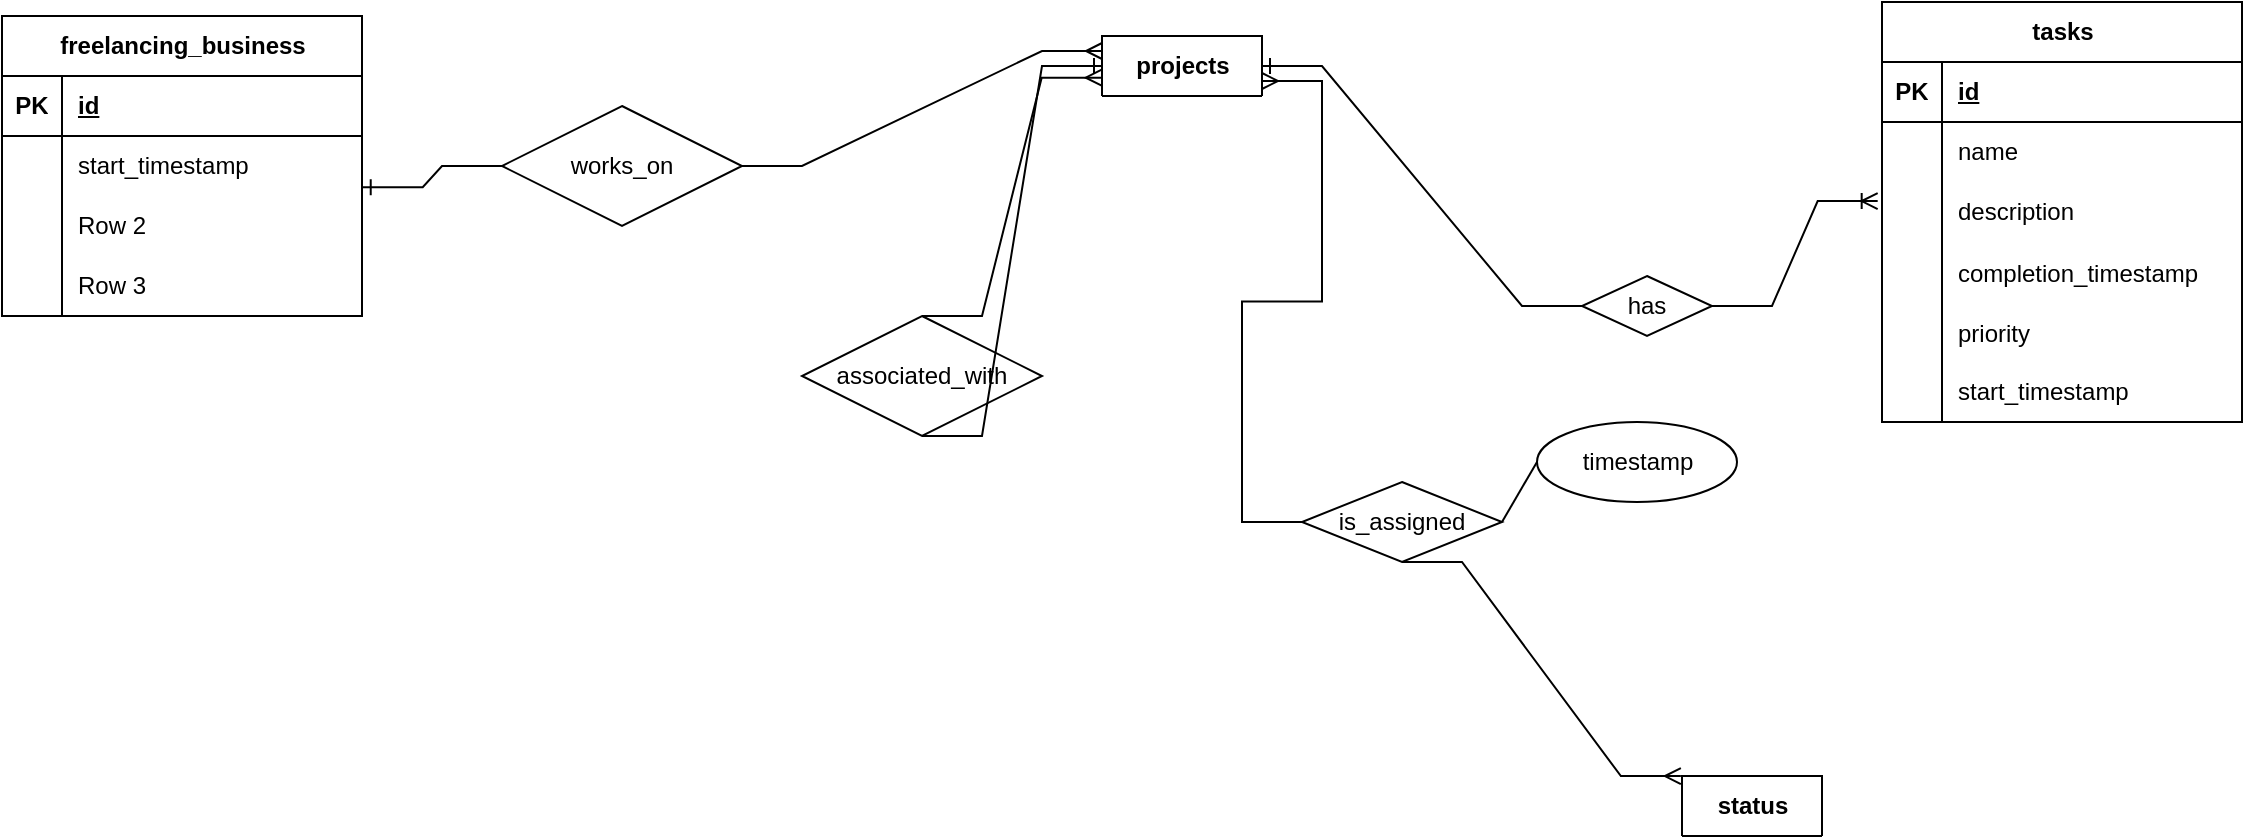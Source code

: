 <mxfile version="24.4.0" type="github">
  <diagram name="Page-1" id="avrD_yOwTQmy9O6q0Dgw">
    <mxGraphModel dx="1446" dy="400" grid="1" gridSize="10" guides="1" tooltips="1" connect="1" arrows="1" fold="1" page="1" pageScale="1" pageWidth="850" pageHeight="1100" background="none" math="0" shadow="0">
      <root>
        <mxCell id="0" />
        <mxCell id="1" parent="0" />
        <mxCell id="9RLs-IRjbyCC4SIaiwNA-2" value="projects" style="shape=table;startSize=30;container=1;collapsible=1;childLayout=tableLayout;fixedRows=1;rowLines=0;fontStyle=1;align=center;resizeLast=1;html=1;" parent="1" vertex="1" collapsed="1">
          <mxGeometry x="170" y="40" width="80" height="30" as="geometry">
            <mxRectangle x="170" y="40" width="180" height="420" as="alternateBounds" />
          </mxGeometry>
        </mxCell>
        <mxCell id="9RLs-IRjbyCC4SIaiwNA-3" value="" style="shape=tableRow;horizontal=0;startSize=0;swimlaneHead=0;swimlaneBody=0;fillColor=none;collapsible=0;dropTarget=0;points=[[0,0.5],[1,0.5]];portConstraint=eastwest;top=0;left=0;right=0;bottom=1;" parent="9RLs-IRjbyCC4SIaiwNA-2" vertex="1">
          <mxGeometry y="30" width="180" height="30" as="geometry" />
        </mxCell>
        <mxCell id="9RLs-IRjbyCC4SIaiwNA-4" value="PK" style="shape=partialRectangle;connectable=0;fillColor=none;top=0;left=0;bottom=0;right=0;fontStyle=1;overflow=hidden;whiteSpace=wrap;html=1;" parent="9RLs-IRjbyCC4SIaiwNA-3" vertex="1">
          <mxGeometry width="30" height="30" as="geometry">
            <mxRectangle width="30" height="30" as="alternateBounds" />
          </mxGeometry>
        </mxCell>
        <mxCell id="9RLs-IRjbyCC4SIaiwNA-5" value="id" style="shape=partialRectangle;connectable=0;fillColor=none;top=0;left=0;bottom=0;right=0;align=left;spacingLeft=6;fontStyle=5;overflow=hidden;whiteSpace=wrap;html=1;" parent="9RLs-IRjbyCC4SIaiwNA-3" vertex="1">
          <mxGeometry x="30" width="150" height="30" as="geometry">
            <mxRectangle width="150" height="30" as="alternateBounds" />
          </mxGeometry>
        </mxCell>
        <mxCell id="9RLs-IRjbyCC4SIaiwNA-6" value="" style="shape=tableRow;horizontal=0;startSize=0;swimlaneHead=0;swimlaneBody=0;fillColor=none;collapsible=0;dropTarget=0;points=[[0,0.5],[1,0.5]];portConstraint=eastwest;top=0;left=0;right=0;bottom=0;" parent="9RLs-IRjbyCC4SIaiwNA-2" vertex="1">
          <mxGeometry y="60" width="180" height="30" as="geometry" />
        </mxCell>
        <mxCell id="9RLs-IRjbyCC4SIaiwNA-7" value="" style="shape=partialRectangle;connectable=0;fillColor=none;top=0;left=0;bottom=0;right=0;editable=1;overflow=hidden;whiteSpace=wrap;html=1;" parent="9RLs-IRjbyCC4SIaiwNA-6" vertex="1">
          <mxGeometry width="30" height="30" as="geometry">
            <mxRectangle width="30" height="30" as="alternateBounds" />
          </mxGeometry>
        </mxCell>
        <mxCell id="9RLs-IRjbyCC4SIaiwNA-8" value="name" style="shape=partialRectangle;connectable=0;fillColor=none;top=0;left=0;bottom=0;right=0;align=left;spacingLeft=6;overflow=hidden;whiteSpace=wrap;html=1;" parent="9RLs-IRjbyCC4SIaiwNA-6" vertex="1">
          <mxGeometry x="30" width="150" height="30" as="geometry">
            <mxRectangle width="150" height="30" as="alternateBounds" />
          </mxGeometry>
        </mxCell>
        <mxCell id="9RLs-IRjbyCC4SIaiwNA-9" value="" style="shape=tableRow;horizontal=0;startSize=0;swimlaneHead=0;swimlaneBody=0;fillColor=none;collapsible=0;dropTarget=0;points=[[0,0.5],[1,0.5]];portConstraint=eastwest;top=0;left=0;right=0;bottom=0;" parent="9RLs-IRjbyCC4SIaiwNA-2" vertex="1">
          <mxGeometry y="90" width="180" height="30" as="geometry" />
        </mxCell>
        <mxCell id="9RLs-IRjbyCC4SIaiwNA-10" value="" style="shape=partialRectangle;connectable=0;fillColor=none;top=0;left=0;bottom=0;right=0;editable=1;overflow=hidden;whiteSpace=wrap;html=1;" parent="9RLs-IRjbyCC4SIaiwNA-9" vertex="1">
          <mxGeometry width="30" height="30" as="geometry">
            <mxRectangle width="30" height="30" as="alternateBounds" />
          </mxGeometry>
        </mxCell>
        <mxCell id="9RLs-IRjbyCC4SIaiwNA-11" value="start_timestamp" style="shape=partialRectangle;connectable=0;fillColor=none;top=0;left=0;bottom=0;right=0;align=left;spacingLeft=6;overflow=hidden;whiteSpace=wrap;html=1;" parent="9RLs-IRjbyCC4SIaiwNA-9" vertex="1">
          <mxGeometry x="30" width="150" height="30" as="geometry">
            <mxRectangle width="150" height="30" as="alternateBounds" />
          </mxGeometry>
        </mxCell>
        <mxCell id="9RLs-IRjbyCC4SIaiwNA-12" value="" style="shape=tableRow;horizontal=0;startSize=0;swimlaneHead=0;swimlaneBody=0;fillColor=none;collapsible=0;dropTarget=0;points=[[0,0.5],[1,0.5]];portConstraint=eastwest;top=0;left=0;right=0;bottom=0;" parent="9RLs-IRjbyCC4SIaiwNA-2" vertex="1">
          <mxGeometry y="120" width="180" height="30" as="geometry" />
        </mxCell>
        <mxCell id="9RLs-IRjbyCC4SIaiwNA-13" value="" style="shape=partialRectangle;connectable=0;fillColor=none;top=0;left=0;bottom=0;right=0;editable=1;overflow=hidden;whiteSpace=wrap;html=1;" parent="9RLs-IRjbyCC4SIaiwNA-12" vertex="1">
          <mxGeometry width="30" height="30" as="geometry">
            <mxRectangle width="30" height="30" as="alternateBounds" />
          </mxGeometry>
        </mxCell>
        <mxCell id="9RLs-IRjbyCC4SIaiwNA-14" value="complete_timestamp" style="shape=partialRectangle;connectable=0;fillColor=none;top=0;left=0;bottom=0;right=0;align=left;spacingLeft=6;overflow=hidden;whiteSpace=wrap;html=1;" parent="9RLs-IRjbyCC4SIaiwNA-12" vertex="1">
          <mxGeometry x="30" width="150" height="30" as="geometry">
            <mxRectangle width="150" height="30" as="alternateBounds" />
          </mxGeometry>
        </mxCell>
        <mxCell id="9RLs-IRjbyCC4SIaiwNA-30" value="" style="shape=tableRow;horizontal=0;startSize=0;swimlaneHead=0;swimlaneBody=0;fillColor=none;collapsible=0;dropTarget=0;points=[[0,0.5],[1,0.5]];portConstraint=eastwest;top=0;left=0;right=0;bottom=0;" parent="9RLs-IRjbyCC4SIaiwNA-2" vertex="1">
          <mxGeometry y="150" width="180" height="30" as="geometry" />
        </mxCell>
        <mxCell id="9RLs-IRjbyCC4SIaiwNA-31" value="" style="shape=partialRectangle;connectable=0;fillColor=none;top=0;left=0;bottom=0;right=0;editable=1;overflow=hidden;" parent="9RLs-IRjbyCC4SIaiwNA-30" vertex="1">
          <mxGeometry width="30" height="30" as="geometry">
            <mxRectangle width="30" height="30" as="alternateBounds" />
          </mxGeometry>
        </mxCell>
        <mxCell id="9RLs-IRjbyCC4SIaiwNA-32" value="priority" style="shape=partialRectangle;connectable=0;fillColor=none;top=0;left=0;bottom=0;right=0;align=left;spacingLeft=6;overflow=hidden;" parent="9RLs-IRjbyCC4SIaiwNA-30" vertex="1">
          <mxGeometry x="30" width="150" height="30" as="geometry">
            <mxRectangle width="150" height="30" as="alternateBounds" />
          </mxGeometry>
        </mxCell>
        <mxCell id="9RLs-IRjbyCC4SIaiwNA-35" value="" style="shape=tableRow;horizontal=0;startSize=0;swimlaneHead=0;swimlaneBody=0;fillColor=none;collapsible=0;dropTarget=0;points=[[0,0.5],[1,0.5]];portConstraint=eastwest;top=0;left=0;right=0;bottom=0;" parent="9RLs-IRjbyCC4SIaiwNA-2" vertex="1">
          <mxGeometry y="180" width="180" height="30" as="geometry" />
        </mxCell>
        <mxCell id="9RLs-IRjbyCC4SIaiwNA-36" value="" style="shape=partialRectangle;connectable=0;fillColor=none;top=0;left=0;bottom=0;right=0;editable=1;overflow=hidden;" parent="9RLs-IRjbyCC4SIaiwNA-35" vertex="1">
          <mxGeometry width="30" height="30" as="geometry">
            <mxRectangle width="30" height="30" as="alternateBounds" />
          </mxGeometry>
        </mxCell>
        <mxCell id="9RLs-IRjbyCC4SIaiwNA-37" value="projected_man_hours" style="shape=partialRectangle;connectable=0;fillColor=none;top=0;left=0;bottom=0;right=0;align=left;spacingLeft=6;overflow=hidden;" parent="9RLs-IRjbyCC4SIaiwNA-35" vertex="1">
          <mxGeometry x="30" width="150" height="30" as="geometry">
            <mxRectangle width="150" height="30" as="alternateBounds" />
          </mxGeometry>
        </mxCell>
        <mxCell id="9RLs-IRjbyCC4SIaiwNA-42" value="" style="shape=tableRow;horizontal=0;startSize=0;swimlaneHead=0;swimlaneBody=0;fillColor=none;collapsible=0;dropTarget=0;points=[[0,0.5],[1,0.5]];portConstraint=eastwest;top=0;left=0;right=0;bottom=0;" parent="9RLs-IRjbyCC4SIaiwNA-2" vertex="1">
          <mxGeometry y="210" width="180" height="30" as="geometry" />
        </mxCell>
        <mxCell id="9RLs-IRjbyCC4SIaiwNA-43" value="" style="shape=partialRectangle;connectable=0;fillColor=none;top=0;left=0;bottom=0;right=0;editable=1;overflow=hidden;" parent="9RLs-IRjbyCC4SIaiwNA-42" vertex="1">
          <mxGeometry width="30" height="30" as="geometry">
            <mxRectangle width="30" height="30" as="alternateBounds" />
          </mxGeometry>
        </mxCell>
        <mxCell id="9RLs-IRjbyCC4SIaiwNA-44" value="actual_man_hours" style="shape=partialRectangle;connectable=0;fillColor=none;top=0;left=0;bottom=0;right=0;align=left;spacingLeft=6;overflow=hidden;" parent="9RLs-IRjbyCC4SIaiwNA-42" vertex="1">
          <mxGeometry x="30" width="150" height="30" as="geometry">
            <mxRectangle width="150" height="30" as="alternateBounds" />
          </mxGeometry>
        </mxCell>
        <mxCell id="9RLs-IRjbyCC4SIaiwNA-45" value="" style="shape=tableRow;horizontal=0;startSize=0;swimlaneHead=0;swimlaneBody=0;fillColor=none;collapsible=0;dropTarget=0;points=[[0,0.5],[1,0.5]];portConstraint=eastwest;top=0;left=0;right=0;bottom=0;" parent="9RLs-IRjbyCC4SIaiwNA-2" vertex="1">
          <mxGeometry y="240" width="180" height="30" as="geometry" />
        </mxCell>
        <mxCell id="9RLs-IRjbyCC4SIaiwNA-46" value="" style="shape=partialRectangle;connectable=0;fillColor=none;top=0;left=0;bottom=0;right=0;editable=1;overflow=hidden;" parent="9RLs-IRjbyCC4SIaiwNA-45" vertex="1">
          <mxGeometry width="30" height="30" as="geometry">
            <mxRectangle width="30" height="30" as="alternateBounds" />
          </mxGeometry>
        </mxCell>
        <mxCell id="9RLs-IRjbyCC4SIaiwNA-47" value="background" style="shape=partialRectangle;connectable=0;fillColor=none;top=0;left=0;bottom=0;right=0;align=left;spacingLeft=6;overflow=hidden;" parent="9RLs-IRjbyCC4SIaiwNA-45" vertex="1">
          <mxGeometry x="30" width="150" height="30" as="geometry">
            <mxRectangle width="150" height="30" as="alternateBounds" />
          </mxGeometry>
        </mxCell>
        <mxCell id="9RLs-IRjbyCC4SIaiwNA-48" value="" style="shape=tableRow;horizontal=0;startSize=0;swimlaneHead=0;swimlaneBody=0;fillColor=none;collapsible=0;dropTarget=0;points=[[0,0.5],[1,0.5]];portConstraint=eastwest;top=0;left=0;right=0;bottom=0;" parent="9RLs-IRjbyCC4SIaiwNA-2" vertex="1">
          <mxGeometry y="270" width="180" height="30" as="geometry" />
        </mxCell>
        <mxCell id="9RLs-IRjbyCC4SIaiwNA-49" value="" style="shape=partialRectangle;connectable=0;fillColor=none;top=0;left=0;bottom=0;right=0;editable=1;overflow=hidden;" parent="9RLs-IRjbyCC4SIaiwNA-48" vertex="1">
          <mxGeometry width="30" height="30" as="geometry">
            <mxRectangle width="30" height="30" as="alternateBounds" />
          </mxGeometry>
        </mxCell>
        <mxCell id="9RLs-IRjbyCC4SIaiwNA-50" value="deliverables" style="shape=partialRectangle;connectable=0;fillColor=none;top=0;left=0;bottom=0;right=0;align=left;spacingLeft=6;overflow=hidden;" parent="9RLs-IRjbyCC4SIaiwNA-48" vertex="1">
          <mxGeometry x="30" width="150" height="30" as="geometry">
            <mxRectangle width="150" height="30" as="alternateBounds" />
          </mxGeometry>
        </mxCell>
        <mxCell id="9RLs-IRjbyCC4SIaiwNA-53" value="" style="shape=tableRow;horizontal=0;startSize=0;swimlaneHead=0;swimlaneBody=0;fillColor=none;collapsible=0;dropTarget=0;points=[[0,0.5],[1,0.5]];portConstraint=eastwest;top=0;left=0;right=0;bottom=0;" parent="9RLs-IRjbyCC4SIaiwNA-2" vertex="1">
          <mxGeometry y="300" width="180" height="30" as="geometry" />
        </mxCell>
        <mxCell id="9RLs-IRjbyCC4SIaiwNA-54" value="" style="shape=partialRectangle;connectable=0;fillColor=none;top=0;left=0;bottom=0;right=0;editable=1;overflow=hidden;" parent="9RLs-IRjbyCC4SIaiwNA-53" vertex="1">
          <mxGeometry width="30" height="30" as="geometry">
            <mxRectangle width="30" height="30" as="alternateBounds" />
          </mxGeometry>
        </mxCell>
        <mxCell id="9RLs-IRjbyCC4SIaiwNA-55" value="github_repository (MV)" style="shape=partialRectangle;connectable=0;fillColor=none;top=0;left=0;bottom=0;right=0;align=left;spacingLeft=6;overflow=hidden;" parent="9RLs-IRjbyCC4SIaiwNA-53" vertex="1">
          <mxGeometry x="30" width="150" height="30" as="geometry">
            <mxRectangle width="150" height="30" as="alternateBounds" />
          </mxGeometry>
        </mxCell>
        <mxCell id="6R7jLB4zL_vwGhcqKwxV-12" value="" style="shape=tableRow;horizontal=0;startSize=0;swimlaneHead=0;swimlaneBody=0;fillColor=none;collapsible=0;dropTarget=0;points=[[0,0.5],[1,0.5]];portConstraint=eastwest;top=0;left=0;right=0;bottom=0;" vertex="1" parent="9RLs-IRjbyCC4SIaiwNA-2">
          <mxGeometry y="330" width="180" height="30" as="geometry" />
        </mxCell>
        <mxCell id="6R7jLB4zL_vwGhcqKwxV-13" value="" style="shape=partialRectangle;connectable=0;fillColor=none;top=0;left=0;bottom=0;right=0;editable=1;overflow=hidden;" vertex="1" parent="6R7jLB4zL_vwGhcqKwxV-12">
          <mxGeometry width="30" height="30" as="geometry">
            <mxRectangle width="30" height="30" as="alternateBounds" />
          </mxGeometry>
        </mxCell>
        <mxCell id="6R7jLB4zL_vwGhcqKwxV-14" value="important_note" style="shape=partialRectangle;connectable=0;fillColor=none;top=0;left=0;bottom=0;right=0;align=left;spacingLeft=6;overflow=hidden;" vertex="1" parent="6R7jLB4zL_vwGhcqKwxV-12">
          <mxGeometry x="30" width="150" height="30" as="geometry">
            <mxRectangle width="150" height="30" as="alternateBounds" />
          </mxGeometry>
        </mxCell>
        <mxCell id="6R7jLB4zL_vwGhcqKwxV-9" value="" style="shape=tableRow;horizontal=0;startSize=0;swimlaneHead=0;swimlaneBody=0;fillColor=none;collapsible=0;dropTarget=0;points=[[0,0.5],[1,0.5]];portConstraint=eastwest;top=0;left=0;right=0;bottom=0;" vertex="1" parent="9RLs-IRjbyCC4SIaiwNA-2">
          <mxGeometry y="360" width="180" height="30" as="geometry" />
        </mxCell>
        <mxCell id="6R7jLB4zL_vwGhcqKwxV-10" value="" style="shape=partialRectangle;connectable=0;fillColor=none;top=0;left=0;bottom=0;right=0;editable=1;overflow=hidden;" vertex="1" parent="6R7jLB4zL_vwGhcqKwxV-9">
          <mxGeometry width="30" height="30" as="geometry">
            <mxRectangle width="30" height="30" as="alternateBounds" />
          </mxGeometry>
        </mxCell>
        <mxCell id="6R7jLB4zL_vwGhcqKwxV-11" value="data_location" style="shape=partialRectangle;connectable=0;fillColor=none;top=0;left=0;bottom=0;right=0;align=left;spacingLeft=6;overflow=hidden;" vertex="1" parent="6R7jLB4zL_vwGhcqKwxV-9">
          <mxGeometry x="30" width="150" height="30" as="geometry">
            <mxRectangle width="150" height="30" as="alternateBounds" />
          </mxGeometry>
        </mxCell>
        <mxCell id="6R7jLB4zL_vwGhcqKwxV-2" value="" style="shape=tableRow;horizontal=0;startSize=0;swimlaneHead=0;swimlaneBody=0;fillColor=none;collapsible=0;dropTarget=0;points=[[0,0.5],[1,0.5]];portConstraint=eastwest;top=0;left=0;right=0;bottom=0;" vertex="1" parent="9RLs-IRjbyCC4SIaiwNA-2">
          <mxGeometry y="390" width="180" height="30" as="geometry" />
        </mxCell>
        <mxCell id="6R7jLB4zL_vwGhcqKwxV-3" value="" style="shape=partialRectangle;connectable=0;fillColor=none;top=0;left=0;bottom=0;right=0;editable=1;overflow=hidden;" vertex="1" parent="6R7jLB4zL_vwGhcqKwxV-2">
          <mxGeometry width="30" height="30" as="geometry">
            <mxRectangle width="30" height="30" as="alternateBounds" />
          </mxGeometry>
        </mxCell>
        <mxCell id="6R7jLB4zL_vwGhcqKwxV-4" value="contract" style="shape=partialRectangle;connectable=0;fillColor=none;top=0;left=0;bottom=0;right=0;align=left;spacingLeft=6;overflow=hidden;" vertex="1" parent="6R7jLB4zL_vwGhcqKwxV-2">
          <mxGeometry x="30" width="150" height="30" as="geometry">
            <mxRectangle width="150" height="30" as="alternateBounds" />
          </mxGeometry>
        </mxCell>
        <mxCell id="9RLs-IRjbyCC4SIaiwNA-82" value="" style="edgeStyle=entityRelationEdgeStyle;fontSize=12;html=1;endArrow=ERoneToMany;rounded=0;entryX=-0.012;entryY=0.317;entryDx=0;entryDy=0;entryPerimeter=0;exitX=1;exitY=0.5;exitDx=0;exitDy=0;" parent="1" source="9RLs-IRjbyCC4SIaiwNA-84" target="9RLs-IRjbyCC4SIaiwNA-76" edge="1">
          <mxGeometry width="100" height="100" relative="1" as="geometry">
            <mxPoint x="430" y="170" as="sourcePoint" />
            <mxPoint x="410" y="210" as="targetPoint" />
          </mxGeometry>
        </mxCell>
        <mxCell id="9RLs-IRjbyCC4SIaiwNA-84" value="has" style="shape=rhombus;perimeter=rhombusPerimeter;whiteSpace=wrap;html=1;align=center;" parent="1" vertex="1">
          <mxGeometry x="410" y="160" width="65" height="30" as="geometry" />
        </mxCell>
        <mxCell id="9RLs-IRjbyCC4SIaiwNA-86" value="" style="edgeStyle=entityRelationEdgeStyle;fontSize=12;html=1;endArrow=ERone;endFill=1;rounded=0;exitX=0;exitY=0.5;exitDx=0;exitDy=0;entryX=1;entryY=0.5;entryDx=0;entryDy=0;" parent="1" source="9RLs-IRjbyCC4SIaiwNA-84" target="9RLs-IRjbyCC4SIaiwNA-2" edge="1">
          <mxGeometry width="100" height="100" relative="1" as="geometry">
            <mxPoint x="220" y="290" as="sourcePoint" />
            <mxPoint x="320" y="190" as="targetPoint" />
          </mxGeometry>
        </mxCell>
        <mxCell id="6R7jLB4zL_vwGhcqKwxV-5" value="associated_with" style="shape=rhombus;perimeter=rhombusPerimeter;whiteSpace=wrap;html=1;align=center;" vertex="1" parent="1">
          <mxGeometry x="20" y="180" width="120" height="60" as="geometry" />
        </mxCell>
        <mxCell id="6R7jLB4zL_vwGhcqKwxV-6" value="" style="edgeStyle=entityRelationEdgeStyle;fontSize=12;html=1;endArrow=ERmany;rounded=0;exitX=0.5;exitY=0;exitDx=0;exitDy=0;entryX=-0.002;entryY=0.694;entryDx=0;entryDy=0;entryPerimeter=0;" edge="1" parent="1" source="6R7jLB4zL_vwGhcqKwxV-5" target="9RLs-IRjbyCC4SIaiwNA-9">
          <mxGeometry width="100" height="100" relative="1" as="geometry">
            <mxPoint x="80" y="210" as="sourcePoint" />
            <mxPoint x="180" y="110" as="targetPoint" />
          </mxGeometry>
        </mxCell>
        <mxCell id="6R7jLB4zL_vwGhcqKwxV-7" value="" style="edgeStyle=entityRelationEdgeStyle;fontSize=12;html=1;endArrow=ERone;endFill=1;rounded=0;entryX=0;entryY=0.5;entryDx=0;entryDy=0;exitX=0.5;exitY=1;exitDx=0;exitDy=0;" edge="1" parent="1" source="6R7jLB4zL_vwGhcqKwxV-5" target="9RLs-IRjbyCC4SIaiwNA-42">
          <mxGeometry width="100" height="100" relative="1" as="geometry">
            <mxPoint x="80" y="210" as="sourcePoint" />
            <mxPoint x="80" y="270" as="targetPoint" />
          </mxGeometry>
        </mxCell>
        <mxCell id="6R7jLB4zL_vwGhcqKwxV-15" value="status" style="shape=table;startSize=30;container=1;collapsible=1;childLayout=tableLayout;fixedRows=1;rowLines=0;fontStyle=1;align=center;resizeLast=1;html=1;" vertex="1" collapsed="1" parent="1">
          <mxGeometry x="460" y="410" width="70" height="30" as="geometry">
            <mxRectangle x="460" y="410" width="180" height="150" as="alternateBounds" />
          </mxGeometry>
        </mxCell>
        <mxCell id="6R7jLB4zL_vwGhcqKwxV-16" value="" style="shape=tableRow;horizontal=0;startSize=0;swimlaneHead=0;swimlaneBody=0;fillColor=none;collapsible=0;dropTarget=0;points=[[0,0.5],[1,0.5]];portConstraint=eastwest;top=0;left=0;right=0;bottom=1;" vertex="1" parent="6R7jLB4zL_vwGhcqKwxV-15">
          <mxGeometry y="30" width="180" height="30" as="geometry" />
        </mxCell>
        <mxCell id="6R7jLB4zL_vwGhcqKwxV-17" value="PK" style="shape=partialRectangle;connectable=0;fillColor=none;top=0;left=0;bottom=0;right=0;fontStyle=1;overflow=hidden;whiteSpace=wrap;html=1;" vertex="1" parent="6R7jLB4zL_vwGhcqKwxV-16">
          <mxGeometry width="30" height="30" as="geometry">
            <mxRectangle width="30" height="30" as="alternateBounds" />
          </mxGeometry>
        </mxCell>
        <mxCell id="6R7jLB4zL_vwGhcqKwxV-18" value="id" style="shape=partialRectangle;connectable=0;fillColor=none;top=0;left=0;bottom=0;right=0;align=left;spacingLeft=6;fontStyle=5;overflow=hidden;whiteSpace=wrap;html=1;" vertex="1" parent="6R7jLB4zL_vwGhcqKwxV-16">
          <mxGeometry x="30" width="150" height="30" as="geometry">
            <mxRectangle width="150" height="30" as="alternateBounds" />
          </mxGeometry>
        </mxCell>
        <mxCell id="6R7jLB4zL_vwGhcqKwxV-19" value="" style="shape=tableRow;horizontal=0;startSize=0;swimlaneHead=0;swimlaneBody=0;fillColor=none;collapsible=0;dropTarget=0;points=[[0,0.5],[1,0.5]];portConstraint=eastwest;top=0;left=0;right=0;bottom=0;" vertex="1" parent="6R7jLB4zL_vwGhcqKwxV-15">
          <mxGeometry y="60" width="180" height="30" as="geometry" />
        </mxCell>
        <mxCell id="6R7jLB4zL_vwGhcqKwxV-20" value="" style="shape=partialRectangle;connectable=0;fillColor=none;top=0;left=0;bottom=0;right=0;editable=1;overflow=hidden;whiteSpace=wrap;html=1;" vertex="1" parent="6R7jLB4zL_vwGhcqKwxV-19">
          <mxGeometry width="30" height="30" as="geometry">
            <mxRectangle width="30" height="30" as="alternateBounds" />
          </mxGeometry>
        </mxCell>
        <mxCell id="6R7jLB4zL_vwGhcqKwxV-21" value="name" style="shape=partialRectangle;connectable=0;fillColor=none;top=0;left=0;bottom=0;right=0;align=left;spacingLeft=6;overflow=hidden;whiteSpace=wrap;html=1;" vertex="1" parent="6R7jLB4zL_vwGhcqKwxV-19">
          <mxGeometry x="30" width="150" height="30" as="geometry">
            <mxRectangle width="150" height="30" as="alternateBounds" />
          </mxGeometry>
        </mxCell>
        <mxCell id="6R7jLB4zL_vwGhcqKwxV-22" value="" style="shape=tableRow;horizontal=0;startSize=0;swimlaneHead=0;swimlaneBody=0;fillColor=none;collapsible=0;dropTarget=0;points=[[0,0.5],[1,0.5]];portConstraint=eastwest;top=0;left=0;right=0;bottom=0;" vertex="1" parent="6R7jLB4zL_vwGhcqKwxV-15">
          <mxGeometry y="90" width="180" height="30" as="geometry" />
        </mxCell>
        <mxCell id="6R7jLB4zL_vwGhcqKwxV-23" value="" style="shape=partialRectangle;connectable=0;fillColor=none;top=0;left=0;bottom=0;right=0;editable=1;overflow=hidden;whiteSpace=wrap;html=1;" vertex="1" parent="6R7jLB4zL_vwGhcqKwxV-22">
          <mxGeometry width="30" height="30" as="geometry">
            <mxRectangle width="30" height="30" as="alternateBounds" />
          </mxGeometry>
        </mxCell>
        <mxCell id="6R7jLB4zL_vwGhcqKwxV-24" value="" style="shape=partialRectangle;connectable=0;fillColor=none;top=0;left=0;bottom=0;right=0;align=left;spacingLeft=6;overflow=hidden;whiteSpace=wrap;html=1;" vertex="1" parent="6R7jLB4zL_vwGhcqKwxV-22">
          <mxGeometry x="30" width="150" height="30" as="geometry">
            <mxRectangle width="150" height="30" as="alternateBounds" />
          </mxGeometry>
        </mxCell>
        <mxCell id="6R7jLB4zL_vwGhcqKwxV-25" value="" style="shape=tableRow;horizontal=0;startSize=0;swimlaneHead=0;swimlaneBody=0;fillColor=none;collapsible=0;dropTarget=0;points=[[0,0.5],[1,0.5]];portConstraint=eastwest;top=0;left=0;right=0;bottom=0;" vertex="1" parent="6R7jLB4zL_vwGhcqKwxV-15">
          <mxGeometry y="120" width="180" height="30" as="geometry" />
        </mxCell>
        <mxCell id="6R7jLB4zL_vwGhcqKwxV-26" value="" style="shape=partialRectangle;connectable=0;fillColor=none;top=0;left=0;bottom=0;right=0;editable=1;overflow=hidden;whiteSpace=wrap;html=1;" vertex="1" parent="6R7jLB4zL_vwGhcqKwxV-25">
          <mxGeometry width="30" height="30" as="geometry">
            <mxRectangle width="30" height="30" as="alternateBounds" />
          </mxGeometry>
        </mxCell>
        <mxCell id="6R7jLB4zL_vwGhcqKwxV-27" value="" style="shape=partialRectangle;connectable=0;fillColor=none;top=0;left=0;bottom=0;right=0;align=left;spacingLeft=6;overflow=hidden;whiteSpace=wrap;html=1;" vertex="1" parent="6R7jLB4zL_vwGhcqKwxV-25">
          <mxGeometry x="30" width="150" height="30" as="geometry">
            <mxRectangle width="150" height="30" as="alternateBounds" />
          </mxGeometry>
        </mxCell>
        <mxCell id="6R7jLB4zL_vwGhcqKwxV-30" value="" style="edgeStyle=entityRelationEdgeStyle;fontSize=12;html=1;endArrow=ERmany;rounded=0;exitX=0.5;exitY=1;exitDx=0;exitDy=0;entryX=-0.008;entryY=0.002;entryDx=0;entryDy=0;entryPerimeter=0;" edge="1" parent="1" source="6R7jLB4zL_vwGhcqKwxV-28" target="6R7jLB4zL_vwGhcqKwxV-22">
          <mxGeometry width="100" height="100" relative="1" as="geometry">
            <mxPoint x="218.94" y="270" as="sourcePoint" />
            <mxPoint x="400" y="490" as="targetPoint" />
            <Array as="points">
              <mxPoint x="83.94" y="390" />
              <mxPoint x="63.94" y="390" />
            </Array>
          </mxGeometry>
        </mxCell>
        <mxCell id="6R7jLB4zL_vwGhcqKwxV-31" value="" style="edgeStyle=entityRelationEdgeStyle;fontSize=12;html=1;endArrow=ERmany;rounded=0;exitX=0;exitY=0.5;exitDx=0;exitDy=0;entryX=1;entryY=0.75;entryDx=0;entryDy=0;" edge="1" parent="1" source="6R7jLB4zL_vwGhcqKwxV-28" target="9RLs-IRjbyCC4SIaiwNA-2">
          <mxGeometry width="100" height="100" relative="1" as="geometry">
            <mxPoint x="260" y="520" as="sourcePoint" />
            <mxPoint x="270" y="120" as="targetPoint" />
          </mxGeometry>
        </mxCell>
        <mxCell id="6R7jLB4zL_vwGhcqKwxV-34" value="" style="group" vertex="1" connectable="0" parent="1">
          <mxGeometry x="270" y="233" width="217.5" height="70" as="geometry" />
        </mxCell>
        <mxCell id="6R7jLB4zL_vwGhcqKwxV-28" value="is_assigned" style="shape=rhombus;perimeter=rhombusPerimeter;whiteSpace=wrap;html=1;align=center;" vertex="1" parent="6R7jLB4zL_vwGhcqKwxV-34">
          <mxGeometry y="30" width="100" height="40" as="geometry" />
        </mxCell>
        <mxCell id="6R7jLB4zL_vwGhcqKwxV-32" value="timestamp" style="ellipse;whiteSpace=wrap;html=1;align=center;" vertex="1" parent="6R7jLB4zL_vwGhcqKwxV-34">
          <mxGeometry x="117.5" width="100" height="40" as="geometry" />
        </mxCell>
        <mxCell id="6R7jLB4zL_vwGhcqKwxV-33" value="" style="endArrow=none;html=1;rounded=0;exitX=1;exitY=0.5;exitDx=0;exitDy=0;entryX=0;entryY=0.5;entryDx=0;entryDy=0;" edge="1" parent="6R7jLB4zL_vwGhcqKwxV-34" source="6R7jLB4zL_vwGhcqKwxV-28" target="6R7jLB4zL_vwGhcqKwxV-32">
          <mxGeometry relative="1" as="geometry">
            <mxPoint x="87.5" y="80" as="sourcePoint" />
            <mxPoint x="247.5" y="80" as="targetPoint" />
          </mxGeometry>
        </mxCell>
        <mxCell id="6R7jLB4zL_vwGhcqKwxV-35" value="freelancing_business" style="shape=table;startSize=30;container=1;collapsible=1;childLayout=tableLayout;fixedRows=1;rowLines=0;fontStyle=1;align=center;resizeLast=1;html=1;" vertex="1" parent="1">
          <mxGeometry x="-380" y="30" width="180" height="150" as="geometry" />
        </mxCell>
        <mxCell id="6R7jLB4zL_vwGhcqKwxV-36" value="" style="shape=tableRow;horizontal=0;startSize=0;swimlaneHead=0;swimlaneBody=0;fillColor=none;collapsible=0;dropTarget=0;points=[[0,0.5],[1,0.5]];portConstraint=eastwest;top=0;left=0;right=0;bottom=1;" vertex="1" parent="6R7jLB4zL_vwGhcqKwxV-35">
          <mxGeometry y="30" width="180" height="30" as="geometry" />
        </mxCell>
        <mxCell id="6R7jLB4zL_vwGhcqKwxV-37" value="PK" style="shape=partialRectangle;connectable=0;fillColor=none;top=0;left=0;bottom=0;right=0;fontStyle=1;overflow=hidden;whiteSpace=wrap;html=1;" vertex="1" parent="6R7jLB4zL_vwGhcqKwxV-36">
          <mxGeometry width="30" height="30" as="geometry">
            <mxRectangle width="30" height="30" as="alternateBounds" />
          </mxGeometry>
        </mxCell>
        <mxCell id="6R7jLB4zL_vwGhcqKwxV-38" value="id" style="shape=partialRectangle;connectable=0;fillColor=none;top=0;left=0;bottom=0;right=0;align=left;spacingLeft=6;fontStyle=5;overflow=hidden;whiteSpace=wrap;html=1;" vertex="1" parent="6R7jLB4zL_vwGhcqKwxV-36">
          <mxGeometry x="30" width="150" height="30" as="geometry">
            <mxRectangle width="150" height="30" as="alternateBounds" />
          </mxGeometry>
        </mxCell>
        <mxCell id="6R7jLB4zL_vwGhcqKwxV-39" value="" style="shape=tableRow;horizontal=0;startSize=0;swimlaneHead=0;swimlaneBody=0;fillColor=none;collapsible=0;dropTarget=0;points=[[0,0.5],[1,0.5]];portConstraint=eastwest;top=0;left=0;right=0;bottom=0;" vertex="1" parent="6R7jLB4zL_vwGhcqKwxV-35">
          <mxGeometry y="60" width="180" height="30" as="geometry" />
        </mxCell>
        <mxCell id="6R7jLB4zL_vwGhcqKwxV-40" value="" style="shape=partialRectangle;connectable=0;fillColor=none;top=0;left=0;bottom=0;right=0;editable=1;overflow=hidden;whiteSpace=wrap;html=1;" vertex="1" parent="6R7jLB4zL_vwGhcqKwxV-39">
          <mxGeometry width="30" height="30" as="geometry">
            <mxRectangle width="30" height="30" as="alternateBounds" />
          </mxGeometry>
        </mxCell>
        <mxCell id="6R7jLB4zL_vwGhcqKwxV-41" value="start_timestamp" style="shape=partialRectangle;connectable=0;fillColor=none;top=0;left=0;bottom=0;right=0;align=left;spacingLeft=6;overflow=hidden;whiteSpace=wrap;html=1;" vertex="1" parent="6R7jLB4zL_vwGhcqKwxV-39">
          <mxGeometry x="30" width="150" height="30" as="geometry">
            <mxRectangle width="150" height="30" as="alternateBounds" />
          </mxGeometry>
        </mxCell>
        <mxCell id="6R7jLB4zL_vwGhcqKwxV-42" value="" style="shape=tableRow;horizontal=0;startSize=0;swimlaneHead=0;swimlaneBody=0;fillColor=none;collapsible=0;dropTarget=0;points=[[0,0.5],[1,0.5]];portConstraint=eastwest;top=0;left=0;right=0;bottom=0;" vertex="1" parent="6R7jLB4zL_vwGhcqKwxV-35">
          <mxGeometry y="90" width="180" height="30" as="geometry" />
        </mxCell>
        <mxCell id="6R7jLB4zL_vwGhcqKwxV-43" value="" style="shape=partialRectangle;connectable=0;fillColor=none;top=0;left=0;bottom=0;right=0;editable=1;overflow=hidden;whiteSpace=wrap;html=1;" vertex="1" parent="6R7jLB4zL_vwGhcqKwxV-42">
          <mxGeometry width="30" height="30" as="geometry">
            <mxRectangle width="30" height="30" as="alternateBounds" />
          </mxGeometry>
        </mxCell>
        <mxCell id="6R7jLB4zL_vwGhcqKwxV-44" value="Row 2" style="shape=partialRectangle;connectable=0;fillColor=none;top=0;left=0;bottom=0;right=0;align=left;spacingLeft=6;overflow=hidden;whiteSpace=wrap;html=1;" vertex="1" parent="6R7jLB4zL_vwGhcqKwxV-42">
          <mxGeometry x="30" width="150" height="30" as="geometry">
            <mxRectangle width="150" height="30" as="alternateBounds" />
          </mxGeometry>
        </mxCell>
        <mxCell id="6R7jLB4zL_vwGhcqKwxV-45" value="" style="shape=tableRow;horizontal=0;startSize=0;swimlaneHead=0;swimlaneBody=0;fillColor=none;collapsible=0;dropTarget=0;points=[[0,0.5],[1,0.5]];portConstraint=eastwest;top=0;left=0;right=0;bottom=0;" vertex="1" parent="6R7jLB4zL_vwGhcqKwxV-35">
          <mxGeometry y="120" width="180" height="30" as="geometry" />
        </mxCell>
        <mxCell id="6R7jLB4zL_vwGhcqKwxV-46" value="" style="shape=partialRectangle;connectable=0;fillColor=none;top=0;left=0;bottom=0;right=0;editable=1;overflow=hidden;whiteSpace=wrap;html=1;" vertex="1" parent="6R7jLB4zL_vwGhcqKwxV-45">
          <mxGeometry width="30" height="30" as="geometry">
            <mxRectangle width="30" height="30" as="alternateBounds" />
          </mxGeometry>
        </mxCell>
        <mxCell id="6R7jLB4zL_vwGhcqKwxV-47" value="Row 3" style="shape=partialRectangle;connectable=0;fillColor=none;top=0;left=0;bottom=0;right=0;align=left;spacingLeft=6;overflow=hidden;whiteSpace=wrap;html=1;" vertex="1" parent="6R7jLB4zL_vwGhcqKwxV-45">
          <mxGeometry x="30" width="150" height="30" as="geometry">
            <mxRectangle width="150" height="30" as="alternateBounds" />
          </mxGeometry>
        </mxCell>
        <mxCell id="6R7jLB4zL_vwGhcqKwxV-48" value="works_on" style="shape=rhombus;perimeter=rhombusPerimeter;whiteSpace=wrap;html=1;align=center;" vertex="1" parent="1">
          <mxGeometry x="-130" y="75" width="120" height="60" as="geometry" />
        </mxCell>
        <mxCell id="6R7jLB4zL_vwGhcqKwxV-49" value="" style="edgeStyle=entityRelationEdgeStyle;fontSize=12;html=1;endArrow=ERone;endFill=1;rounded=0;exitX=0;exitY=0.5;exitDx=0;exitDy=0;entryX=1.002;entryY=-0.146;entryDx=0;entryDy=0;entryPerimeter=0;" edge="1" parent="1" source="6R7jLB4zL_vwGhcqKwxV-48" target="6R7jLB4zL_vwGhcqKwxV-42">
          <mxGeometry width="100" height="100" relative="1" as="geometry">
            <mxPoint x="-170" y="320" as="sourcePoint" />
            <mxPoint x="-70" y="220" as="targetPoint" />
          </mxGeometry>
        </mxCell>
        <mxCell id="6R7jLB4zL_vwGhcqKwxV-50" value="" style="edgeStyle=entityRelationEdgeStyle;fontSize=12;html=1;endArrow=ERmany;rounded=0;exitX=1;exitY=0.5;exitDx=0;exitDy=0;entryX=0;entryY=0.25;entryDx=0;entryDy=0;" edge="1" parent="1" source="6R7jLB4zL_vwGhcqKwxV-48" target="9RLs-IRjbyCC4SIaiwNA-2">
          <mxGeometry width="100" height="100" relative="1" as="geometry">
            <mxPoint x="-160" y="420" as="sourcePoint" />
            <mxPoint x="-60" y="320" as="targetPoint" />
          </mxGeometry>
        </mxCell>
        <mxCell id="9RLs-IRjbyCC4SIaiwNA-69" value="tasks" style="shape=table;startSize=30;container=1;collapsible=1;childLayout=tableLayout;fixedRows=1;rowLines=0;fontStyle=1;align=center;resizeLast=1;html=1;" parent="1" vertex="1">
          <mxGeometry x="560" y="23" width="180" height="210" as="geometry">
            <mxRectangle x="560" y="23" width="70" height="30" as="alternateBounds" />
          </mxGeometry>
        </mxCell>
        <mxCell id="9RLs-IRjbyCC4SIaiwNA-70" value="" style="shape=tableRow;horizontal=0;startSize=0;swimlaneHead=0;swimlaneBody=0;fillColor=none;collapsible=0;dropTarget=0;points=[[0,0.5],[1,0.5]];portConstraint=eastwest;top=0;left=0;right=0;bottom=1;" parent="9RLs-IRjbyCC4SIaiwNA-69" vertex="1">
          <mxGeometry y="30" width="180" height="30" as="geometry" />
        </mxCell>
        <mxCell id="9RLs-IRjbyCC4SIaiwNA-71" value="PK" style="shape=partialRectangle;connectable=0;fillColor=none;top=0;left=0;bottom=0;right=0;fontStyle=1;overflow=hidden;whiteSpace=wrap;html=1;" parent="9RLs-IRjbyCC4SIaiwNA-70" vertex="1">
          <mxGeometry width="30" height="30" as="geometry">
            <mxRectangle width="30" height="30" as="alternateBounds" />
          </mxGeometry>
        </mxCell>
        <mxCell id="9RLs-IRjbyCC4SIaiwNA-72" value="id" style="shape=partialRectangle;connectable=0;fillColor=none;top=0;left=0;bottom=0;right=0;align=left;spacingLeft=6;fontStyle=5;overflow=hidden;whiteSpace=wrap;html=1;" parent="9RLs-IRjbyCC4SIaiwNA-70" vertex="1">
          <mxGeometry x="30" width="150" height="30" as="geometry">
            <mxRectangle width="150" height="30" as="alternateBounds" />
          </mxGeometry>
        </mxCell>
        <mxCell id="9RLs-IRjbyCC4SIaiwNA-73" value="" style="shape=tableRow;horizontal=0;startSize=0;swimlaneHead=0;swimlaneBody=0;fillColor=none;collapsible=0;dropTarget=0;points=[[0,0.5],[1,0.5]];portConstraint=eastwest;top=0;left=0;right=0;bottom=0;" parent="9RLs-IRjbyCC4SIaiwNA-69" vertex="1">
          <mxGeometry y="60" width="180" height="30" as="geometry" />
        </mxCell>
        <mxCell id="9RLs-IRjbyCC4SIaiwNA-74" value="" style="shape=partialRectangle;connectable=0;fillColor=none;top=0;left=0;bottom=0;right=0;editable=1;overflow=hidden;whiteSpace=wrap;html=1;" parent="9RLs-IRjbyCC4SIaiwNA-73" vertex="1">
          <mxGeometry width="30" height="30" as="geometry">
            <mxRectangle width="30" height="30" as="alternateBounds" />
          </mxGeometry>
        </mxCell>
        <mxCell id="9RLs-IRjbyCC4SIaiwNA-75" value="name" style="shape=partialRectangle;connectable=0;fillColor=none;top=0;left=0;bottom=0;right=0;align=left;spacingLeft=6;overflow=hidden;whiteSpace=wrap;html=1;" parent="9RLs-IRjbyCC4SIaiwNA-73" vertex="1">
          <mxGeometry x="30" width="150" height="30" as="geometry">
            <mxRectangle width="150" height="30" as="alternateBounds" />
          </mxGeometry>
        </mxCell>
        <mxCell id="9RLs-IRjbyCC4SIaiwNA-76" value="" style="shape=tableRow;horizontal=0;startSize=0;swimlaneHead=0;swimlaneBody=0;fillColor=none;collapsible=0;dropTarget=0;points=[[0,0.5],[1,0.5]];portConstraint=eastwest;top=0;left=0;right=0;bottom=0;" parent="9RLs-IRjbyCC4SIaiwNA-69" vertex="1">
          <mxGeometry y="90" width="180" height="30" as="geometry" />
        </mxCell>
        <mxCell id="9RLs-IRjbyCC4SIaiwNA-77" value="" style="shape=partialRectangle;connectable=0;fillColor=none;top=0;left=0;bottom=0;right=0;editable=1;overflow=hidden;whiteSpace=wrap;html=1;" parent="9RLs-IRjbyCC4SIaiwNA-76" vertex="1">
          <mxGeometry width="30" height="30" as="geometry">
            <mxRectangle width="30" height="30" as="alternateBounds" />
          </mxGeometry>
        </mxCell>
        <mxCell id="9RLs-IRjbyCC4SIaiwNA-78" value="description" style="shape=partialRectangle;connectable=0;fillColor=none;top=0;left=0;bottom=0;right=0;align=left;spacingLeft=6;overflow=hidden;whiteSpace=wrap;html=1;" parent="9RLs-IRjbyCC4SIaiwNA-76" vertex="1">
          <mxGeometry x="30" width="150" height="30" as="geometry">
            <mxRectangle width="150" height="30" as="alternateBounds" />
          </mxGeometry>
        </mxCell>
        <mxCell id="6R7jLB4zL_vwGhcqKwxV-51" value="" style="shape=tableRow;horizontal=0;startSize=0;swimlaneHead=0;swimlaneBody=0;fillColor=none;collapsible=0;dropTarget=0;points=[[0,0.5],[1,0.5]];portConstraint=eastwest;top=0;left=0;right=0;bottom=0;" vertex="1" parent="9RLs-IRjbyCC4SIaiwNA-69">
          <mxGeometry y="120" width="180" height="30" as="geometry" />
        </mxCell>
        <mxCell id="6R7jLB4zL_vwGhcqKwxV-52" value="" style="shape=partialRectangle;connectable=0;fillColor=none;top=0;left=0;bottom=0;right=0;editable=1;overflow=hidden;" vertex="1" parent="6R7jLB4zL_vwGhcqKwxV-51">
          <mxGeometry width="30" height="30" as="geometry">
            <mxRectangle width="30" height="30" as="alternateBounds" />
          </mxGeometry>
        </mxCell>
        <mxCell id="6R7jLB4zL_vwGhcqKwxV-53" value="completion_timestamp" style="shape=partialRectangle;connectable=0;fillColor=none;top=0;left=0;bottom=0;right=0;align=left;spacingLeft=6;overflow=hidden;" vertex="1" parent="6R7jLB4zL_vwGhcqKwxV-51">
          <mxGeometry x="30" width="150" height="30" as="geometry">
            <mxRectangle width="150" height="30" as="alternateBounds" />
          </mxGeometry>
        </mxCell>
        <mxCell id="6R7jLB4zL_vwGhcqKwxV-54" value="" style="shape=tableRow;horizontal=0;startSize=0;swimlaneHead=0;swimlaneBody=0;fillColor=none;collapsible=0;dropTarget=0;points=[[0,0.5],[1,0.5]];portConstraint=eastwest;top=0;left=0;right=0;bottom=0;" vertex="1" parent="9RLs-IRjbyCC4SIaiwNA-69">
          <mxGeometry y="150" width="180" height="30" as="geometry" />
        </mxCell>
        <mxCell id="6R7jLB4zL_vwGhcqKwxV-55" value="" style="shape=partialRectangle;connectable=0;fillColor=none;top=0;left=0;bottom=0;right=0;editable=1;overflow=hidden;" vertex="1" parent="6R7jLB4zL_vwGhcqKwxV-54">
          <mxGeometry width="30" height="30" as="geometry">
            <mxRectangle width="30" height="30" as="alternateBounds" />
          </mxGeometry>
        </mxCell>
        <mxCell id="6R7jLB4zL_vwGhcqKwxV-56" value="priority" style="shape=partialRectangle;connectable=0;fillColor=none;top=0;left=0;bottom=0;right=0;align=left;spacingLeft=6;overflow=hidden;" vertex="1" parent="6R7jLB4zL_vwGhcqKwxV-54">
          <mxGeometry x="30" width="150" height="30" as="geometry">
            <mxRectangle width="150" height="30" as="alternateBounds" />
          </mxGeometry>
        </mxCell>
        <mxCell id="9RLs-IRjbyCC4SIaiwNA-79" value="" style="shape=tableRow;horizontal=0;startSize=0;swimlaneHead=0;swimlaneBody=0;fillColor=none;collapsible=0;dropTarget=0;points=[[0,0.5],[1,0.5]];portConstraint=eastwest;top=0;left=0;right=0;bottom=0;" parent="9RLs-IRjbyCC4SIaiwNA-69" vertex="1">
          <mxGeometry y="180" width="180" height="30" as="geometry" />
        </mxCell>
        <mxCell id="9RLs-IRjbyCC4SIaiwNA-80" value="" style="shape=partialRectangle;connectable=0;fillColor=none;top=0;left=0;bottom=0;right=0;editable=1;overflow=hidden;whiteSpace=wrap;html=1;" parent="9RLs-IRjbyCC4SIaiwNA-79" vertex="1">
          <mxGeometry width="30" height="30" as="geometry">
            <mxRectangle width="30" height="30" as="alternateBounds" />
          </mxGeometry>
        </mxCell>
        <mxCell id="9RLs-IRjbyCC4SIaiwNA-81" value="start_timestamp" style="shape=partialRectangle;connectable=0;fillColor=none;top=0;left=0;bottom=0;right=0;align=left;spacingLeft=6;overflow=hidden;whiteSpace=wrap;html=1;" parent="9RLs-IRjbyCC4SIaiwNA-79" vertex="1">
          <mxGeometry x="30" width="150" height="30" as="geometry">
            <mxRectangle width="150" height="30" as="alternateBounds" />
          </mxGeometry>
        </mxCell>
      </root>
    </mxGraphModel>
  </diagram>
</mxfile>
